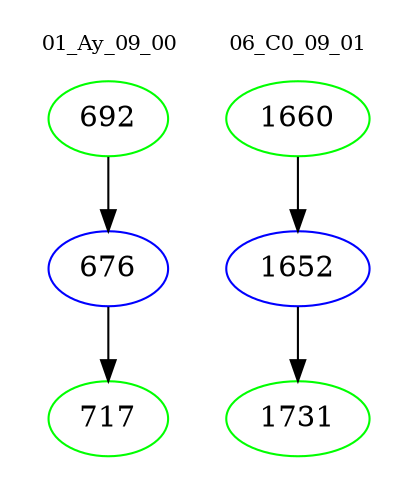 digraph{
subgraph cluster_0 {
color = white
label = "01_Ay_09_00";
fontsize=10;
T0_692 [label="692", color="green"]
T0_692 -> T0_676 [color="black"]
T0_676 [label="676", color="blue"]
T0_676 -> T0_717 [color="black"]
T0_717 [label="717", color="green"]
}
subgraph cluster_1 {
color = white
label = "06_C0_09_01";
fontsize=10;
T1_1660 [label="1660", color="green"]
T1_1660 -> T1_1652 [color="black"]
T1_1652 [label="1652", color="blue"]
T1_1652 -> T1_1731 [color="black"]
T1_1731 [label="1731", color="green"]
}
}
